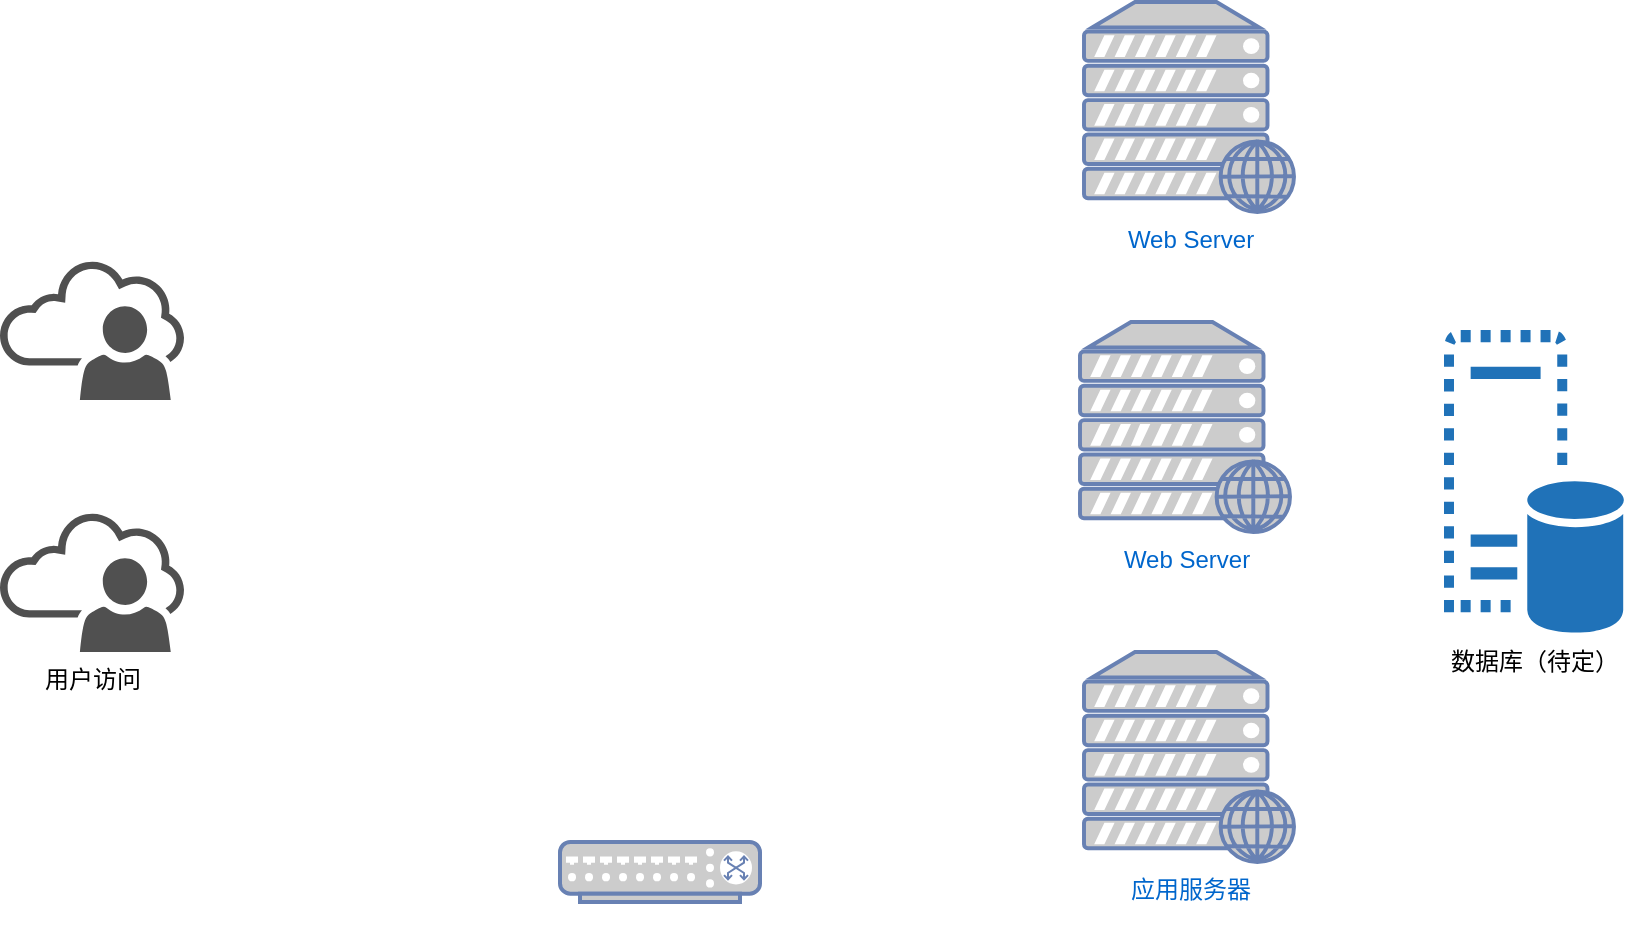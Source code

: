 <mxfile version="10.6.5" type="github"><diagram id="zzWceUFQGFmAvzqxR0m6" name="第 1 页"><mxGraphModel dx="1030" dy="531" grid="1" gridSize="10" guides="1" tooltips="1" connect="1" arrows="1" fold="1" page="1" pageScale="1" pageWidth="827" pageHeight="1169" math="0" shadow="0"><root><mxCell id="0"/><mxCell id="1" parent="0"/><mxCell id="He1c3423rjBBWOIu26yM-1" value="&lt;span lang=&quot;EN-US&quot;&gt;Web Server&lt;br&gt;&lt;br&gt;&lt;/span&gt;" style="fontColor=#0066CC;verticalAlign=top;verticalLabelPosition=bottom;labelPosition=center;align=center;html=1;outlineConnect=0;fillColor=#CCCCCC;strokeColor=#6881B3;gradientColor=none;gradientDirection=north;strokeWidth=2;shape=mxgraph.networks.web_server;" vertex="1" parent="1"><mxGeometry x="600" y="220" width="105" height="105" as="geometry"/></mxCell><mxCell id="He1c3423rjBBWOIu26yM-4" value="应用服务器&lt;br&gt;&lt;br&gt;" style="fontColor=#0066CC;verticalAlign=top;verticalLabelPosition=bottom;labelPosition=center;align=center;html=1;outlineConnect=0;fillColor=#CCCCCC;strokeColor=#6881B3;gradientColor=none;gradientDirection=north;strokeWidth=2;shape=mxgraph.networks.web_server;" vertex="1" parent="1"><mxGeometry x="602" y="385" width="105" height="105" as="geometry"/></mxCell><mxCell id="He1c3423rjBBWOIu26yM-7" value="Web Server&lt;br&gt;" style="fontColor=#0066CC;verticalAlign=top;verticalLabelPosition=bottom;labelPosition=center;align=center;html=1;outlineConnect=0;fillColor=#CCCCCC;strokeColor=#6881B3;gradientColor=none;gradientDirection=north;strokeWidth=2;shape=mxgraph.networks.web_server;" vertex="1" parent="1"><mxGeometry x="602" y="60" width="105" height="105" as="geometry"/></mxCell><mxCell id="He1c3423rjBBWOIu26yM-12" value="" style="fontColor=#0066CC;verticalAlign=top;verticalLabelPosition=bottom;labelPosition=center;align=center;html=1;outlineConnect=0;fillColor=#CCCCCC;strokeColor=#6881B3;gradientColor=none;gradientDirection=north;strokeWidth=2;shape=mxgraph.networks.switch;" vertex="1" parent="1"><mxGeometry x="340" y="480" width="100" height="30" as="geometry"/></mxCell><mxCell id="He1c3423rjBBWOIu26yM-14" value="" style="pointerEvents=1;shadow=0;dashed=0;html=1;strokeColor=none;fillColor=#505050;labelPosition=center;verticalLabelPosition=bottom;verticalAlign=top;outlineConnect=0;align=center;shape=mxgraph.office.users.online_user;" vertex="1" parent="1"><mxGeometry x="60" y="189" width="92" height="70" as="geometry"/></mxCell><mxCell id="He1c3423rjBBWOIu26yM-16" value="用户访问&lt;br&gt;&lt;br&gt;" style="pointerEvents=1;shadow=0;dashed=0;html=1;strokeColor=none;fillColor=#505050;labelPosition=center;verticalLabelPosition=bottom;verticalAlign=top;outlineConnect=0;align=center;shape=mxgraph.office.users.online_user;" vertex="1" parent="1"><mxGeometry x="60" y="315" width="92" height="70" as="geometry"/></mxCell><mxCell id="He1c3423rjBBWOIu26yM-17" value="数据库（待定）&lt;br&gt;&lt;br&gt;" style="pointerEvents=1;shadow=0;dashed=0;html=1;strokeColor=none;labelPosition=center;verticalLabelPosition=bottom;verticalAlign=top;outlineConnect=0;align=center;shape=mxgraph.office.servers.virtual_database_server;fillColor=#2072B8;" vertex="1" parent="1"><mxGeometry x="782" y="224" width="90" height="152" as="geometry"/></mxCell></root></mxGraphModel></diagram></mxfile>